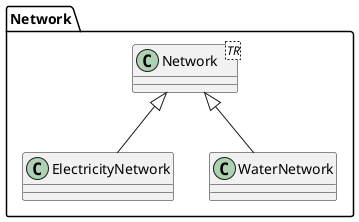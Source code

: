 ﻿@startuml

class Network.Network<TR>

class Network.ElectricityNetwork
class Network.WaterNetwork

Network.Network <|-- Network.ElectricityNetwork
Network.Network <|-- Network.WaterNetwork

@enduml